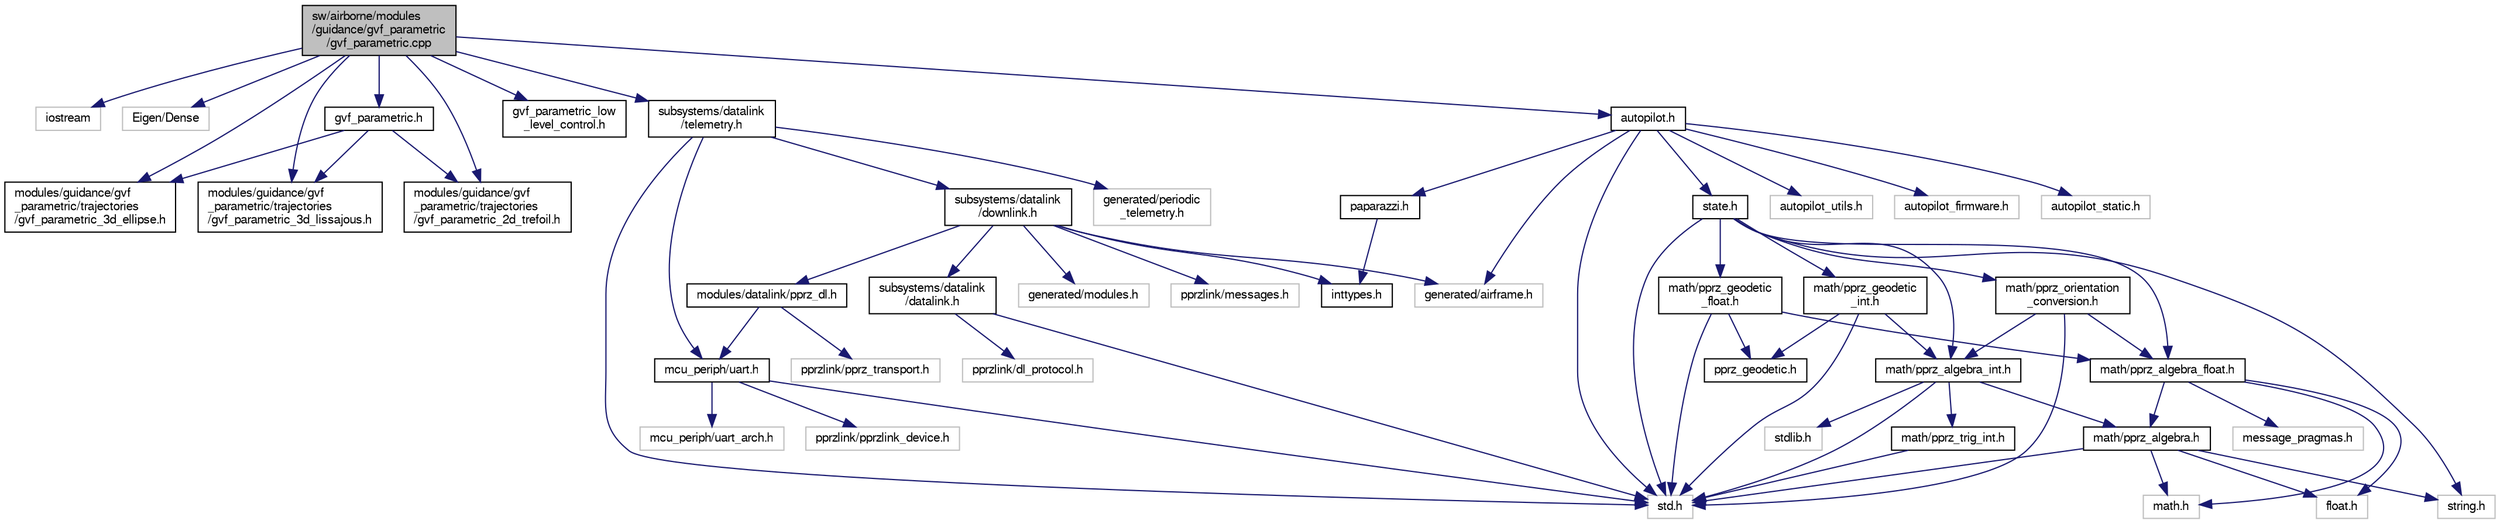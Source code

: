 digraph "sw/airborne/modules/guidance/gvf_parametric/gvf_parametric.cpp"
{
  edge [fontname="FreeSans",fontsize="10",labelfontname="FreeSans",labelfontsize="10"];
  node [fontname="FreeSans",fontsize="10",shape=record];
  Node1 [label="sw/airborne/modules\l/guidance/gvf_parametric\l/gvf_parametric.cpp",height=0.2,width=0.4,color="black", fillcolor="grey75", style="filled", fontcolor="black"];
  Node1 -> Node2 [color="midnightblue",fontsize="10",style="solid",fontname="FreeSans"];
  Node2 [label="iostream",height=0.2,width=0.4,color="grey75", fillcolor="white", style="filled"];
  Node1 -> Node3 [color="midnightblue",fontsize="10",style="solid",fontname="FreeSans"];
  Node3 [label="Eigen/Dense",height=0.2,width=0.4,color="grey75", fillcolor="white", style="filled"];
  Node1 -> Node4 [color="midnightblue",fontsize="10",style="solid",fontname="FreeSans"];
  Node4 [label="gvf_parametric.h",height=0.2,width=0.4,color="black", fillcolor="white", style="filled",URL="$gvf__parametric_8h.html",tooltip="Guiding vector field algorithm for 2D and 3D parametric trajectories. "];
  Node4 -> Node5 [color="midnightblue",fontsize="10",style="solid",fontname="FreeSans"];
  Node5 [label="modules/guidance/gvf\l_parametric/trajectories\l/gvf_parametric_3d_ellipse.h",height=0.2,width=0.4,color="black", fillcolor="white", style="filled",URL="$gvf__parametric__3d__ellipse_8h.html",tooltip="Guiding vector field algorithm for 2D and 3D complex trajectories. "];
  Node4 -> Node6 [color="midnightblue",fontsize="10",style="solid",fontname="FreeSans"];
  Node6 [label="modules/guidance/gvf\l_parametric/trajectories\l/gvf_parametric_3d_lissajous.h",height=0.2,width=0.4,color="black", fillcolor="white", style="filled",URL="$gvf__parametric__3d__lissajous_8h.html",tooltip="Guiding vector field algorithm for 2D and 3D complex trajectories. "];
  Node4 -> Node7 [color="midnightblue",fontsize="10",style="solid",fontname="FreeSans"];
  Node7 [label="modules/guidance/gvf\l_parametric/trajectories\l/gvf_parametric_2d_trefoil.h",height=0.2,width=0.4,color="black", fillcolor="white", style="filled",URL="$gvf__parametric__2d__trefoil_8h.html",tooltip="Guiding vector field algorithm for 2D and 3D complex trajectories. "];
  Node1 -> Node8 [color="midnightblue",fontsize="10",style="solid",fontname="FreeSans"];
  Node8 [label="gvf_parametric_low\l_level_control.h",height=0.2,width=0.4,color="black", fillcolor="white", style="filled",URL="$gvf__parametric__low__level__control_8h.html",tooltip="Firmware dependent file for the guiding vector field algorithm for 2D and 3D parametric trajectories..."];
  Node1 -> Node5 [color="midnightblue",fontsize="10",style="solid",fontname="FreeSans"];
  Node1 -> Node6 [color="midnightblue",fontsize="10",style="solid",fontname="FreeSans"];
  Node1 -> Node7 [color="midnightblue",fontsize="10",style="solid",fontname="FreeSans"];
  Node1 -> Node9 [color="midnightblue",fontsize="10",style="solid",fontname="FreeSans"];
  Node9 [label="autopilot.h",height=0.2,width=0.4,color="black", fillcolor="white", style="filled",URL="$autopilot_8h.html",tooltip="Core autopilot interface common to all firmwares. "];
  Node9 -> Node10 [color="midnightblue",fontsize="10",style="solid",fontname="FreeSans"];
  Node10 [label="std.h",height=0.2,width=0.4,color="grey75", fillcolor="white", style="filled"];
  Node9 -> Node11 [color="midnightblue",fontsize="10",style="solid",fontname="FreeSans"];
  Node11 [label="paparazzi.h",height=0.2,width=0.4,color="black", fillcolor="white", style="filled",URL="$paparazzi_8h.html"];
  Node11 -> Node12 [color="midnightblue",fontsize="10",style="solid",fontname="FreeSans"];
  Node12 [label="inttypes.h",height=0.2,width=0.4,color="black", fillcolor="white", style="filled",URL="$inttypes_8h.html"];
  Node9 -> Node13 [color="midnightblue",fontsize="10",style="solid",fontname="FreeSans"];
  Node13 [label="generated/airframe.h",height=0.2,width=0.4,color="grey75", fillcolor="white", style="filled"];
  Node9 -> Node14 [color="midnightblue",fontsize="10",style="solid",fontname="FreeSans"];
  Node14 [label="state.h",height=0.2,width=0.4,color="black", fillcolor="white", style="filled",URL="$state_8h.html",tooltip="API to get/set the generic vehicle states. "];
  Node14 -> Node15 [color="midnightblue",fontsize="10",style="solid",fontname="FreeSans"];
  Node15 [label="math/pprz_algebra_int.h",height=0.2,width=0.4,color="black", fillcolor="white", style="filled",URL="$pprz__algebra__int_8h.html",tooltip="Paparazzi fixed point algebra. "];
  Node15 -> Node10 [color="midnightblue",fontsize="10",style="solid",fontname="FreeSans"];
  Node15 -> Node16 [color="midnightblue",fontsize="10",style="solid",fontname="FreeSans"];
  Node16 [label="math/pprz_algebra.h",height=0.2,width=0.4,color="black", fillcolor="white", style="filled",URL="$pprz__algebra_8h.html",tooltip="Paparazzi generic algebra macros. "];
  Node16 -> Node17 [color="midnightblue",fontsize="10",style="solid",fontname="FreeSans"];
  Node17 [label="float.h",height=0.2,width=0.4,color="grey75", fillcolor="white", style="filled"];
  Node16 -> Node18 [color="midnightblue",fontsize="10",style="solid",fontname="FreeSans"];
  Node18 [label="string.h",height=0.2,width=0.4,color="grey75", fillcolor="white", style="filled"];
  Node16 -> Node10 [color="midnightblue",fontsize="10",style="solid",fontname="FreeSans"];
  Node16 -> Node19 [color="midnightblue",fontsize="10",style="solid",fontname="FreeSans"];
  Node19 [label="math.h",height=0.2,width=0.4,color="grey75", fillcolor="white", style="filled"];
  Node15 -> Node20 [color="midnightblue",fontsize="10",style="solid",fontname="FreeSans"];
  Node20 [label="math/pprz_trig_int.h",height=0.2,width=0.4,color="black", fillcolor="white", style="filled",URL="$pprz__trig__int_8h.html",tooltip="Paparazzi fixed point trig functions. "];
  Node20 -> Node10 [color="midnightblue",fontsize="10",style="solid",fontname="FreeSans"];
  Node15 -> Node21 [color="midnightblue",fontsize="10",style="solid",fontname="FreeSans"];
  Node21 [label="stdlib.h",height=0.2,width=0.4,color="grey75", fillcolor="white", style="filled"];
  Node14 -> Node22 [color="midnightblue",fontsize="10",style="solid",fontname="FreeSans"];
  Node22 [label="math/pprz_algebra_float.h",height=0.2,width=0.4,color="black", fillcolor="white", style="filled",URL="$pprz__algebra__float_8h.html",tooltip="Paparazzi floating point algebra. "];
  Node22 -> Node16 [color="midnightblue",fontsize="10",style="solid",fontname="FreeSans"];
  Node22 -> Node23 [color="midnightblue",fontsize="10",style="solid",fontname="FreeSans"];
  Node23 [label="message_pragmas.h",height=0.2,width=0.4,color="grey75", fillcolor="white", style="filled"];
  Node22 -> Node19 [color="midnightblue",fontsize="10",style="solid",fontname="FreeSans"];
  Node22 -> Node17 [color="midnightblue",fontsize="10",style="solid",fontname="FreeSans"];
  Node14 -> Node24 [color="midnightblue",fontsize="10",style="solid",fontname="FreeSans"];
  Node24 [label="math/pprz_geodetic\l_int.h",height=0.2,width=0.4,color="black", fillcolor="white", style="filled",URL="$pprz__geodetic__int_8h.html",tooltip="Paparazzi fixed point math for geodetic calculations. "];
  Node24 -> Node25 [color="midnightblue",fontsize="10",style="solid",fontname="FreeSans"];
  Node25 [label="pprz_geodetic.h",height=0.2,width=0.4,color="black", fillcolor="white", style="filled",URL="$pprz__geodetic_8h.html",tooltip="Paparazzi generic macros for geodetic calculations. "];
  Node24 -> Node10 [color="midnightblue",fontsize="10",style="solid",fontname="FreeSans"];
  Node24 -> Node15 [color="midnightblue",fontsize="10",style="solid",fontname="FreeSans"];
  Node14 -> Node26 [color="midnightblue",fontsize="10",style="solid",fontname="FreeSans"];
  Node26 [label="math/pprz_geodetic\l_float.h",height=0.2,width=0.4,color="black", fillcolor="white", style="filled",URL="$pprz__geodetic__float_8h.html",tooltip="Paparazzi floating point math for geodetic calculations. "];
  Node26 -> Node25 [color="midnightblue",fontsize="10",style="solid",fontname="FreeSans"];
  Node26 -> Node22 [color="midnightblue",fontsize="10",style="solid",fontname="FreeSans"];
  Node26 -> Node10 [color="midnightblue",fontsize="10",style="solid",fontname="FreeSans"];
  Node14 -> Node27 [color="midnightblue",fontsize="10",style="solid",fontname="FreeSans"];
  Node27 [label="math/pprz_orientation\l_conversion.h",height=0.2,width=0.4,color="black", fillcolor="white", style="filled",URL="$pprz__orientation__conversion_8h.html",tooltip="Generic orientation representation and conversions. "];
  Node27 -> Node15 [color="midnightblue",fontsize="10",style="solid",fontname="FreeSans"];
  Node27 -> Node22 [color="midnightblue",fontsize="10",style="solid",fontname="FreeSans"];
  Node27 -> Node10 [color="midnightblue",fontsize="10",style="solid",fontname="FreeSans"];
  Node14 -> Node10 [color="midnightblue",fontsize="10",style="solid",fontname="FreeSans"];
  Node14 -> Node18 [color="midnightblue",fontsize="10",style="solid",fontname="FreeSans"];
  Node9 -> Node28 [color="midnightblue",fontsize="10",style="solid",fontname="FreeSans"];
  Node28 [label="autopilot_utils.h",height=0.2,width=0.4,color="grey75", fillcolor="white", style="filled"];
  Node9 -> Node29 [color="midnightblue",fontsize="10",style="solid",fontname="FreeSans"];
  Node29 [label="autopilot_firmware.h",height=0.2,width=0.4,color="grey75", fillcolor="white", style="filled"];
  Node9 -> Node30 [color="midnightblue",fontsize="10",style="solid",fontname="FreeSans"];
  Node30 [label="autopilot_static.h",height=0.2,width=0.4,color="grey75", fillcolor="white", style="filled"];
  Node1 -> Node31 [color="midnightblue",fontsize="10",style="solid",fontname="FreeSans"];
  Node31 [label="subsystems/datalink\l/telemetry.h",height=0.2,width=0.4,color="black", fillcolor="white", style="filled",URL="$telemetry_8h.html",tooltip="Periodic telemetry system header (includes downlink utility and generated code). "];
  Node31 -> Node10 [color="midnightblue",fontsize="10",style="solid",fontname="FreeSans"];
  Node31 -> Node32 [color="midnightblue",fontsize="10",style="solid",fontname="FreeSans"];
  Node32 [label="mcu_periph/uart.h",height=0.2,width=0.4,color="black", fillcolor="white", style="filled",URL="$uart_8h.html",tooltip="arch independent UART (Universal Asynchronous Receiver/Transmitter) API "];
  Node32 -> Node33 [color="midnightblue",fontsize="10",style="solid",fontname="FreeSans"];
  Node33 [label="mcu_periph/uart_arch.h",height=0.2,width=0.4,color="grey75", fillcolor="white", style="filled"];
  Node32 -> Node34 [color="midnightblue",fontsize="10",style="solid",fontname="FreeSans"];
  Node34 [label="pprzlink/pprzlink_device.h",height=0.2,width=0.4,color="grey75", fillcolor="white", style="filled"];
  Node32 -> Node10 [color="midnightblue",fontsize="10",style="solid",fontname="FreeSans"];
  Node31 -> Node35 [color="midnightblue",fontsize="10",style="solid",fontname="FreeSans"];
  Node35 [label="generated/periodic\l_telemetry.h",height=0.2,width=0.4,color="grey75", fillcolor="white", style="filled"];
  Node31 -> Node36 [color="midnightblue",fontsize="10",style="solid",fontname="FreeSans"];
  Node36 [label="subsystems/datalink\l/downlink.h",height=0.2,width=0.4,color="black", fillcolor="white", style="filled",URL="$downlink_8h.html",tooltip="Common code for AP and FBW telemetry. "];
  Node36 -> Node12 [color="midnightblue",fontsize="10",style="solid",fontname="FreeSans"];
  Node36 -> Node13 [color="midnightblue",fontsize="10",style="solid",fontname="FreeSans"];
  Node36 -> Node37 [color="midnightblue",fontsize="10",style="solid",fontname="FreeSans"];
  Node37 [label="generated/modules.h",height=0.2,width=0.4,color="grey75", fillcolor="white", style="filled"];
  Node36 -> Node38 [color="midnightblue",fontsize="10",style="solid",fontname="FreeSans"];
  Node38 [label="pprzlink/messages.h",height=0.2,width=0.4,color="grey75", fillcolor="white", style="filled"];
  Node36 -> Node39 [color="midnightblue",fontsize="10",style="solid",fontname="FreeSans"];
  Node39 [label="subsystems/datalink\l/datalink.h",height=0.2,width=0.4,color="black", fillcolor="white", style="filled",URL="$datalink_8h.html",tooltip="Handling of messages coming from ground and other A/Cs. "];
  Node39 -> Node10 [color="midnightblue",fontsize="10",style="solid",fontname="FreeSans"];
  Node39 -> Node40 [color="midnightblue",fontsize="10",style="solid",fontname="FreeSans"];
  Node40 [label="pprzlink/dl_protocol.h",height=0.2,width=0.4,color="grey75", fillcolor="white", style="filled"];
  Node36 -> Node41 [color="midnightblue",fontsize="10",style="solid",fontname="FreeSans"];
  Node41 [label="modules/datalink/pprz_dl.h",height=0.2,width=0.4,color="black", fillcolor="white", style="filled",URL="$pprz__dl_8h.html",tooltip="Datalink using PPRZ protocol. "];
  Node41 -> Node42 [color="midnightblue",fontsize="10",style="solid",fontname="FreeSans"];
  Node42 [label="pprzlink/pprz_transport.h",height=0.2,width=0.4,color="grey75", fillcolor="white", style="filled"];
  Node41 -> Node32 [color="midnightblue",fontsize="10",style="solid",fontname="FreeSans"];
}
